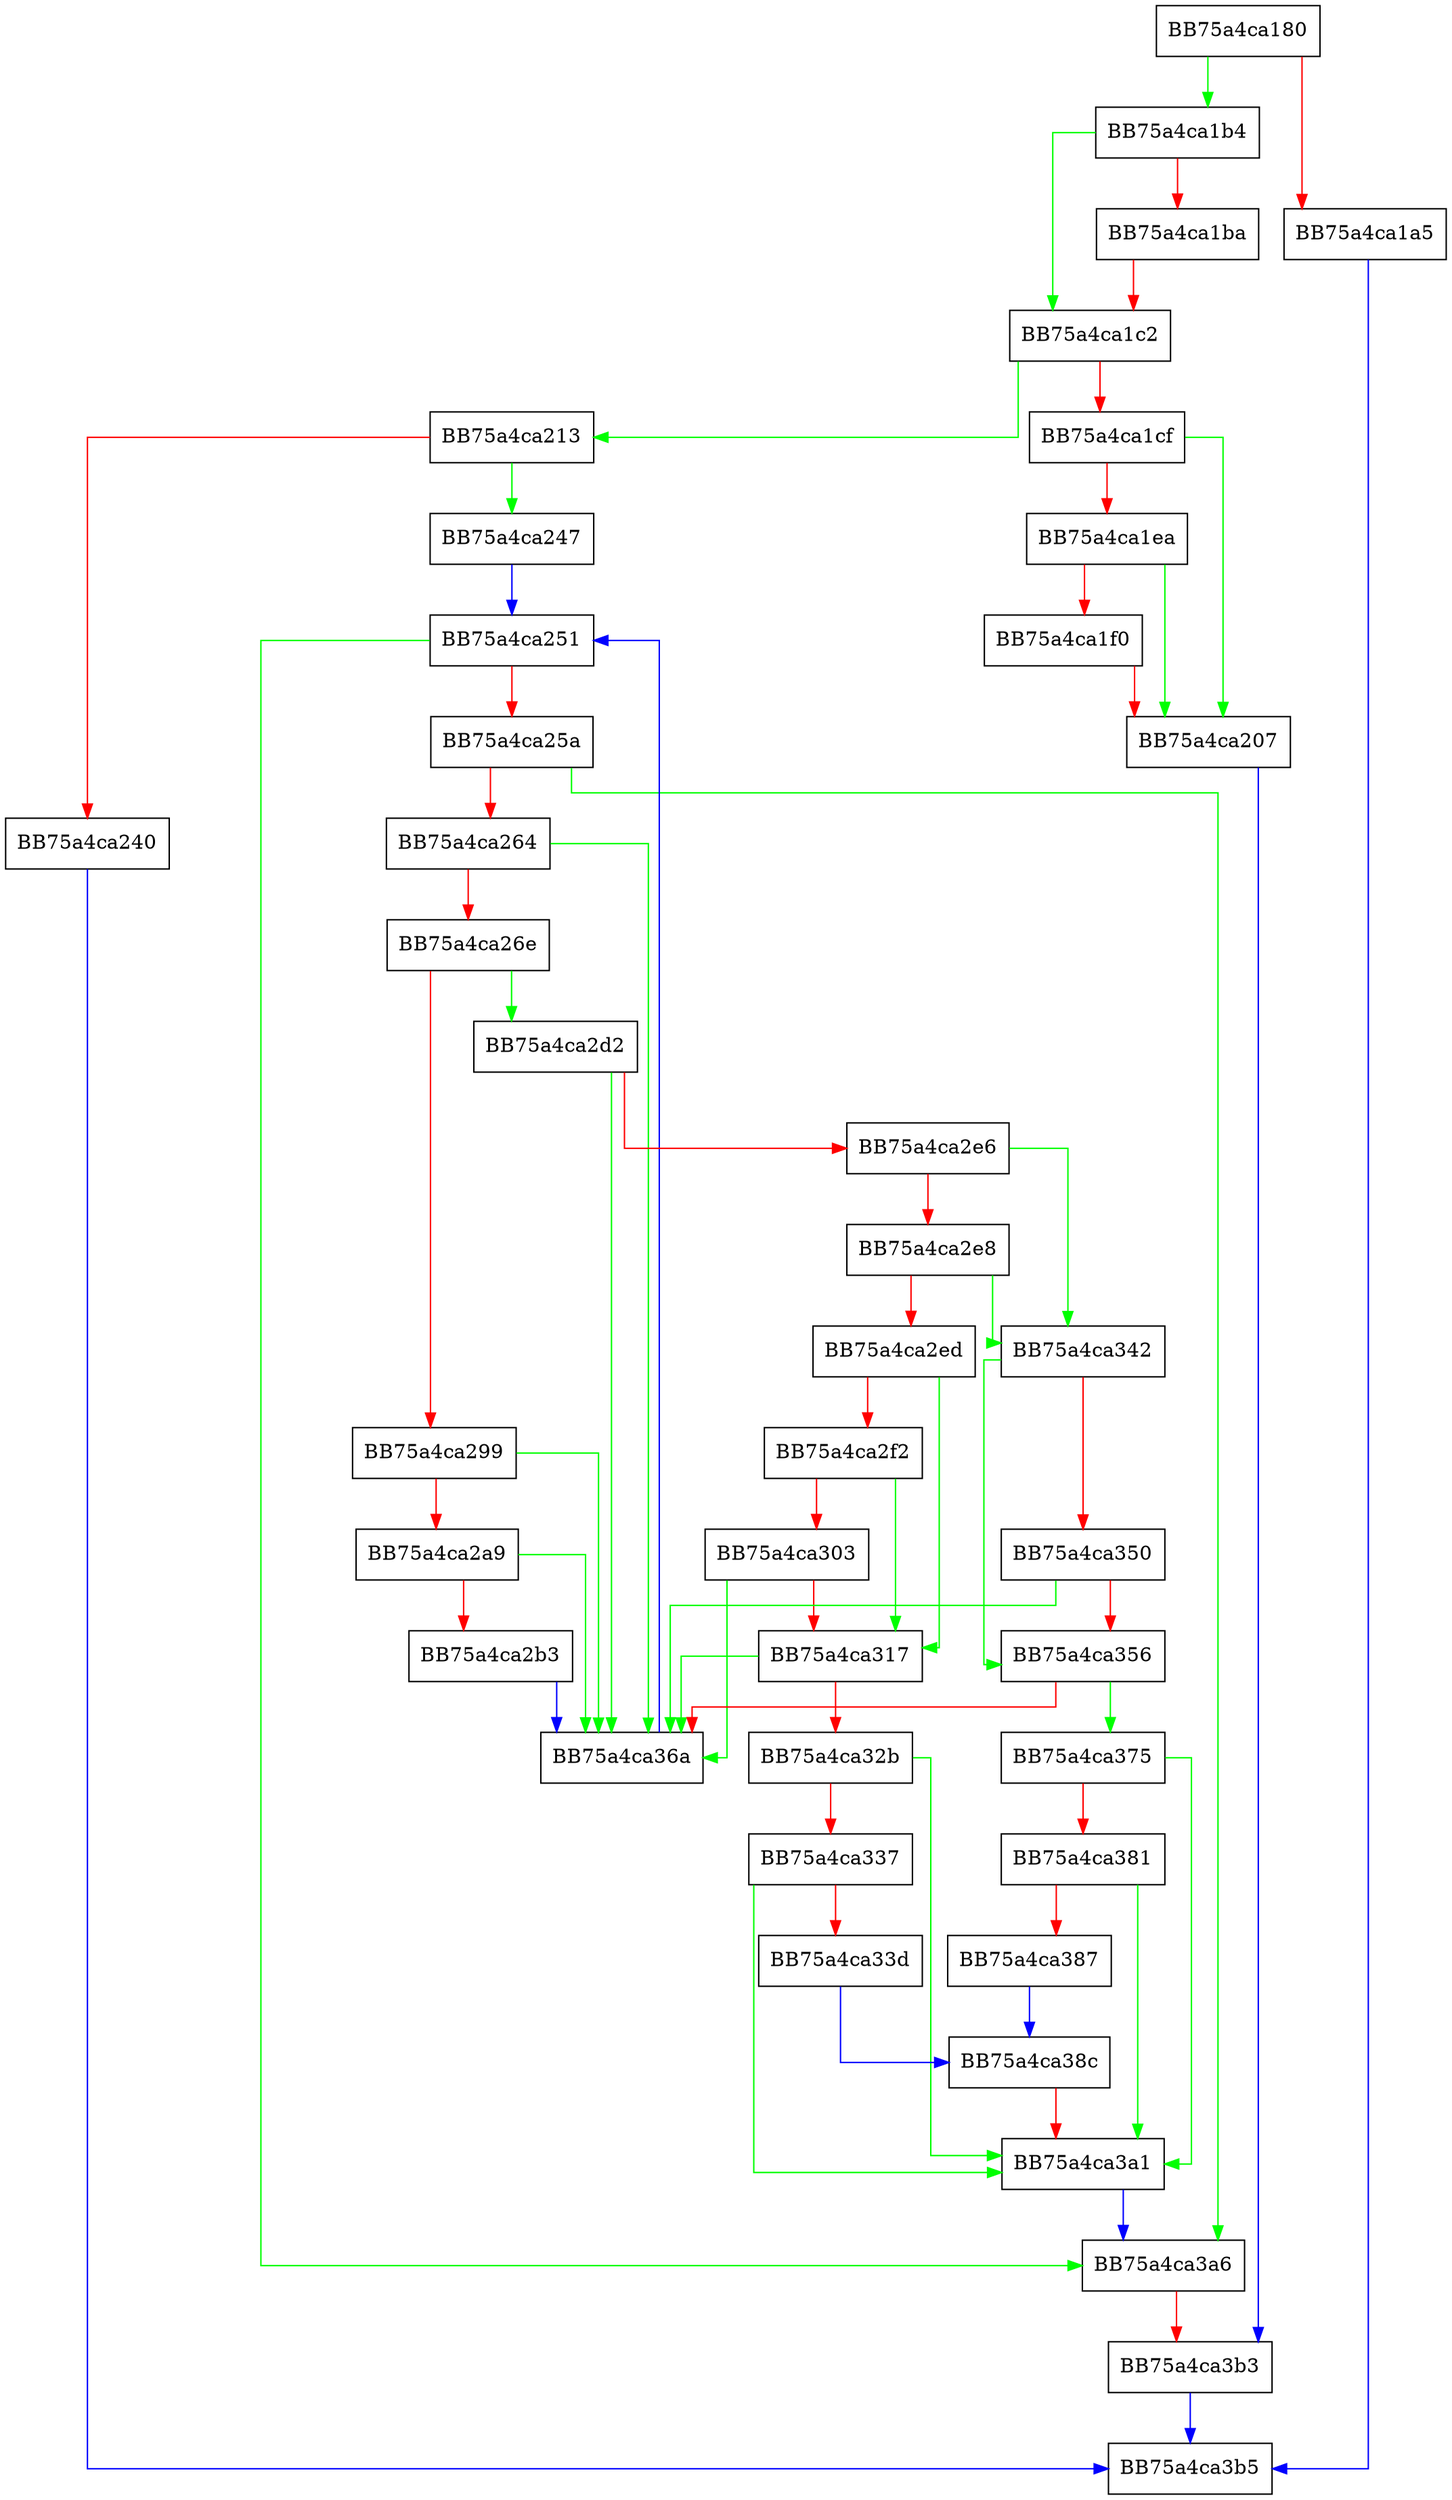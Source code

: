 digraph pfnEnumDrives {
  node [shape="box"];
  graph [splines=ortho];
  BB75a4ca180 -> BB75a4ca1b4 [color="green"];
  BB75a4ca180 -> BB75a4ca1a5 [color="red"];
  BB75a4ca1a5 -> BB75a4ca3b5 [color="blue"];
  BB75a4ca1b4 -> BB75a4ca1c2 [color="green"];
  BB75a4ca1b4 -> BB75a4ca1ba [color="red"];
  BB75a4ca1ba -> BB75a4ca1c2 [color="red"];
  BB75a4ca1c2 -> BB75a4ca213 [color="green"];
  BB75a4ca1c2 -> BB75a4ca1cf [color="red"];
  BB75a4ca1cf -> BB75a4ca207 [color="green"];
  BB75a4ca1cf -> BB75a4ca1ea [color="red"];
  BB75a4ca1ea -> BB75a4ca207 [color="green"];
  BB75a4ca1ea -> BB75a4ca1f0 [color="red"];
  BB75a4ca1f0 -> BB75a4ca207 [color="red"];
  BB75a4ca207 -> BB75a4ca3b3 [color="blue"];
  BB75a4ca213 -> BB75a4ca247 [color="green"];
  BB75a4ca213 -> BB75a4ca240 [color="red"];
  BB75a4ca240 -> BB75a4ca3b5 [color="blue"];
  BB75a4ca247 -> BB75a4ca251 [color="blue"];
  BB75a4ca251 -> BB75a4ca3a6 [color="green"];
  BB75a4ca251 -> BB75a4ca25a [color="red"];
  BB75a4ca25a -> BB75a4ca3a6 [color="green"];
  BB75a4ca25a -> BB75a4ca264 [color="red"];
  BB75a4ca264 -> BB75a4ca36a [color="green"];
  BB75a4ca264 -> BB75a4ca26e [color="red"];
  BB75a4ca26e -> BB75a4ca2d2 [color="green"];
  BB75a4ca26e -> BB75a4ca299 [color="red"];
  BB75a4ca299 -> BB75a4ca36a [color="green"];
  BB75a4ca299 -> BB75a4ca2a9 [color="red"];
  BB75a4ca2a9 -> BB75a4ca36a [color="green"];
  BB75a4ca2a9 -> BB75a4ca2b3 [color="red"];
  BB75a4ca2b3 -> BB75a4ca36a [color="blue"];
  BB75a4ca2d2 -> BB75a4ca36a [color="green"];
  BB75a4ca2d2 -> BB75a4ca2e6 [color="red"];
  BB75a4ca2e6 -> BB75a4ca342 [color="green"];
  BB75a4ca2e6 -> BB75a4ca2e8 [color="red"];
  BB75a4ca2e8 -> BB75a4ca342 [color="green"];
  BB75a4ca2e8 -> BB75a4ca2ed [color="red"];
  BB75a4ca2ed -> BB75a4ca317 [color="green"];
  BB75a4ca2ed -> BB75a4ca2f2 [color="red"];
  BB75a4ca2f2 -> BB75a4ca317 [color="green"];
  BB75a4ca2f2 -> BB75a4ca303 [color="red"];
  BB75a4ca303 -> BB75a4ca36a [color="green"];
  BB75a4ca303 -> BB75a4ca317 [color="red"];
  BB75a4ca317 -> BB75a4ca36a [color="green"];
  BB75a4ca317 -> BB75a4ca32b [color="red"];
  BB75a4ca32b -> BB75a4ca3a1 [color="green"];
  BB75a4ca32b -> BB75a4ca337 [color="red"];
  BB75a4ca337 -> BB75a4ca3a1 [color="green"];
  BB75a4ca337 -> BB75a4ca33d [color="red"];
  BB75a4ca33d -> BB75a4ca38c [color="blue"];
  BB75a4ca342 -> BB75a4ca356 [color="green"];
  BB75a4ca342 -> BB75a4ca350 [color="red"];
  BB75a4ca350 -> BB75a4ca36a [color="green"];
  BB75a4ca350 -> BB75a4ca356 [color="red"];
  BB75a4ca356 -> BB75a4ca375 [color="green"];
  BB75a4ca356 -> BB75a4ca36a [color="red"];
  BB75a4ca36a -> BB75a4ca251 [color="blue"];
  BB75a4ca375 -> BB75a4ca3a1 [color="green"];
  BB75a4ca375 -> BB75a4ca381 [color="red"];
  BB75a4ca381 -> BB75a4ca3a1 [color="green"];
  BB75a4ca381 -> BB75a4ca387 [color="red"];
  BB75a4ca387 -> BB75a4ca38c [color="blue"];
  BB75a4ca38c -> BB75a4ca3a1 [color="red"];
  BB75a4ca3a1 -> BB75a4ca3a6 [color="blue"];
  BB75a4ca3a6 -> BB75a4ca3b3 [color="red"];
  BB75a4ca3b3 -> BB75a4ca3b5 [color="blue"];
}